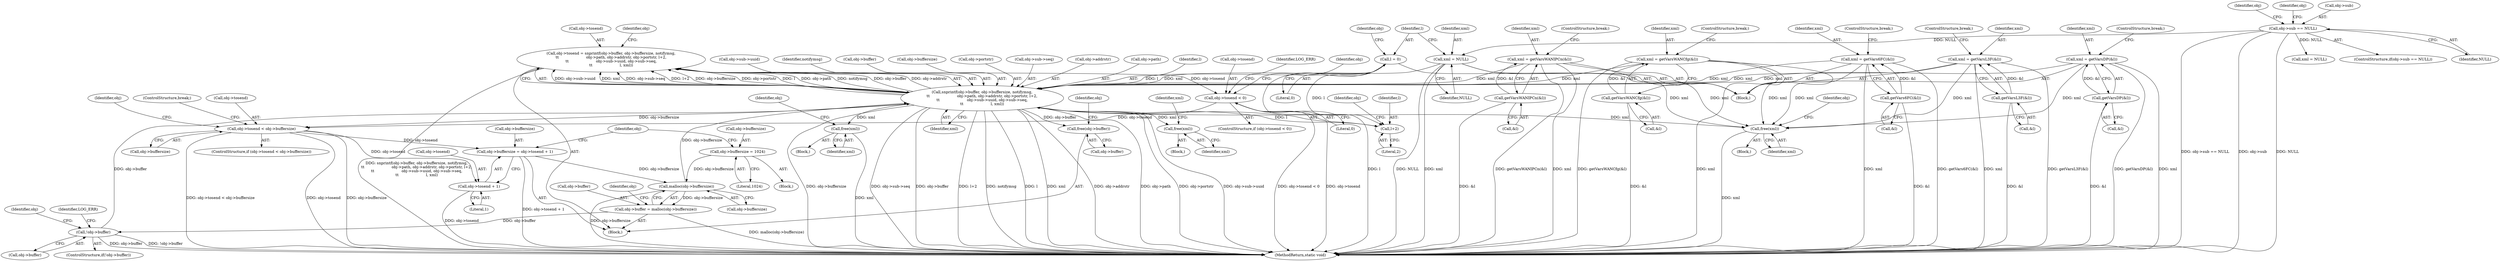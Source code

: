 digraph "0_miniupnp_bec6ccec63cadc95655721bc0e1dd49dac759d94@API" {
"1000209" [label="(Call,obj->tosend = snprintf(obj->buffer, obj->buffersize, notifymsg,\n\t\t                       obj->path, obj->addrstr, obj->portstr, l+2,\n\t\t                       obj->sub->uuid, obj->sub->seq,\n\t\t                       l, xml))"];
"1000213" [label="(Call,snprintf(obj->buffer, obj->buffersize, notifymsg,\n\t\t                       obj->path, obj->addrstr, obj->portstr, l+2,\n\t\t                       obj->sub->uuid, obj->sub->seq,\n\t\t                       l, xml))"];
"1000189" [label="(Call,!obj->buffer)"];
"1000180" [label="(Call,obj->buffer = malloc(obj->buffersize))"];
"1000184" [label="(Call,malloc(obj->buffersize))"];
"1000282" [label="(Call,obj->buffersize = obj->tosend + 1)"];
"1000269" [label="(Call,obj->tosend < obj->buffersize)"];
"1000246" [label="(Call,obj->tosend < 0)"];
"1000209" [label="(Call,obj->tosend = snprintf(obj->buffer, obj->buffersize, notifymsg,\n\t\t                       obj->path, obj->addrstr, obj->portstr, l+2,\n\t\t                       obj->sub->uuid, obj->sub->seq,\n\t\t                       l, xml))"];
"1000173" [label="(Call,obj->buffersize = 1024)"];
"1000170" [label="(Call,l = 0)"];
"1000167" [label="(Call,xml = NULL)"];
"1000112" [label="(Call,obj->sub == NULL)"];
"1000139" [label="(Call,xml = getVarsWANIPCn(&l))"];
"1000141" [label="(Call,getVarsWANIPCn(&l))"];
"1000132" [label="(Call,xml = getVarsWANCfg(&l))"];
"1000134" [label="(Call,getVarsWANCfg(&l))"];
"1000153" [label="(Call,xml = getVars6FC(&l))"];
"1000155" [label="(Call,getVars6FC(&l))"];
"1000146" [label="(Call,xml = getVarsL3F(&l))"];
"1000148" [label="(Call,getVarsL3F(&l))"];
"1000160" [label="(Call,xml = getVarsDP(&l))"];
"1000162" [label="(Call,getVarsDP(&l))"];
"1000201" [label="(Call,free(xml))"];
"1000230" [label="(Call,l+2)"];
"1000259" [label="(Call,free(xml))"];
"1000278" [label="(Call,free(obj->buffer))"];
"1000294" [label="(Call,free(xml))"];
"1000286" [label="(Call,obj->tosend + 1)"];
"1000175" [label="(Identifier,obj)"];
"1000180" [label="(Call,obj->buffer = malloc(obj->buffersize))"];
"1000141" [label="(Call,getVarsWANIPCn(&l))"];
"1000161" [label="(Identifier,xml)"];
"1000295" [label="(Identifier,xml)"];
"1000169" [label="(Identifier,NULL)"];
"1000191" [label="(Identifier,obj)"];
"1000210" [label="(Call,obj->tosend)"];
"1000133" [label="(Identifier,xml)"];
"1000233" [label="(Call,obj->sub->uuid)"];
"1000247" [label="(Call,obj->tosend)"];
"1000177" [label="(Literal,1024)"];
"1000246" [label="(Call,obj->tosend < 0)"];
"1000140" [label="(Identifier,xml)"];
"1000235" [label="(Identifier,obj)"];
"1000120" [label="(Identifier,obj)"];
"1000253" [label="(Identifier,LOG_ERR)"];
"1000134" [label="(Call,getVarsWANCfg(&l))"];
"1000190" [label="(Call,obj->buffer)"];
"1000213" [label="(Call,snprintf(obj->buffer, obj->buffersize, notifymsg,\n\t\t                       obj->path, obj->addrstr, obj->portstr, l+2,\n\t\t                       obj->sub->uuid, obj->sub->seq,\n\t\t                       l, xml))"];
"1000112" [label="(Call,obj->sub == NULL)"];
"1000107" [label="(Block,)"];
"1000273" [label="(Call,obj->buffersize)"];
"1000209" [label="(Call,obj->tosend = snprintf(obj->buffer, obj->buffersize, notifymsg,\n\t\t                       obj->path, obj->addrstr, obj->portstr, l+2,\n\t\t                       obj->sub->uuid, obj->sub->seq,\n\t\t                       l, xml))"];
"1000220" [label="(Identifier,notifymsg)"];
"1000269" [label="(Call,obj->tosend < obj->buffersize)"];
"1000277" [label="(ControlStructure,break;)"];
"1000279" [label="(Call,obj->buffer)"];
"1000127" [label="(Identifier,obj)"];
"1000294" [label="(Call,free(xml))"];
"1000214" [label="(Call,obj->buffer)"];
"1000151" [label="(ControlStructure,break;)"];
"1000296" [label="(Call,xml = NULL)"];
"1000155" [label="(Call,getVars6FC(&l))"];
"1000162" [label="(Call,getVarsDP(&l))"];
"1000217" [label="(Call,obj->buffersize)"];
"1000181" [label="(Call,obj->buffer)"];
"1000270" [label="(Call,obj->tosend)"];
"1000280" [label="(Identifier,obj)"];
"1000258" [label="(Block,)"];
"1000111" [label="(ControlStructure,if(obj->sub == NULL))"];
"1000135" [label="(Call,&l)"];
"1000165" [label="(ControlStructure,break;)"];
"1000284" [label="(Identifier,obj)"];
"1000156" [label="(Call,&l)"];
"1000304" [label="(MethodReturn,static void)"];
"1000167" [label="(Call,xml = NULL)"];
"1000250" [label="(Literal,0)"];
"1000232" [label="(Literal,2)"];
"1000283" [label="(Call,obj->buffersize)"];
"1000168" [label="(Identifier,xml)"];
"1000148" [label="(Call,getVarsL3F(&l))"];
"1000227" [label="(Call,obj->portstr)"];
"1000172" [label="(Literal,0)"];
"1000154" [label="(Identifier,xml)"];
"1000230" [label="(Call,l+2)"];
"1000142" [label="(Call,&l)"];
"1000116" [label="(Identifier,NULL)"];
"1000263" [label="(Identifier,obj)"];
"1000231" [label="(Identifier,l)"];
"1000244" [label="(Identifier,xml)"];
"1000144" [label="(ControlStructure,break;)"];
"1000282" [label="(Call,obj->buffersize = obj->tosend + 1)"];
"1000130" [label="(Block,)"];
"1000248" [label="(Identifier,obj)"];
"1000260" [label="(Identifier,xml)"];
"1000271" [label="(Identifier,obj)"];
"1000245" [label="(ControlStructure,if (obj->tosend < 0))"];
"1000287" [label="(Call,obj->tosend)"];
"1000185" [label="(Call,obj->buffersize)"];
"1000182" [label="(Identifier,obj)"];
"1000189" [label="(Call,!obj->buffer)"];
"1000173" [label="(Call,obj->buffersize = 1024)"];
"1000147" [label="(Identifier,xml)"];
"1000195" [label="(Identifier,LOG_ERR)"];
"1000238" [label="(Call,obj->sub->seq)"];
"1000113" [label="(Call,obj->sub)"];
"1000158" [label="(ControlStructure,break;)"];
"1000293" [label="(Block,)"];
"1000202" [label="(Identifier,xml)"];
"1000224" [label="(Call,obj->addrstr)"];
"1000201" [label="(Call,free(xml))"];
"1000211" [label="(Identifier,obj)"];
"1000132" [label="(Call,xml = getVarsWANCfg(&l))"];
"1000205" [label="(Identifier,obj)"];
"1000184" [label="(Call,malloc(obj->buffersize))"];
"1000160" [label="(Call,xml = getVarsDP(&l))"];
"1000139" [label="(Call,xml = getVarsWANIPCn(&l))"];
"1000153" [label="(Call,xml = getVars6FC(&l))"];
"1000278" [label="(Call,free(obj->buffer))"];
"1000221" [label="(Call,obj->path)"];
"1000174" [label="(Call,obj->buffersize)"];
"1000243" [label="(Identifier,l)"];
"1000171" [label="(Identifier,l)"];
"1000137" [label="(ControlStructure,break;)"];
"1000200" [label="(Block,)"];
"1000179" [label="(Block,)"];
"1000297" [label="(Identifier,xml)"];
"1000170" [label="(Call,l = 0)"];
"1000149" [label="(Call,&l)"];
"1000286" [label="(Call,obj->tosend + 1)"];
"1000290" [label="(Literal,1)"];
"1000259" [label="(Call,free(xml))"];
"1000146" [label="(Call,xml = getVarsL3F(&l))"];
"1000188" [label="(ControlStructure,if(!obj->buffer))"];
"1000268" [label="(ControlStructure,if (obj->tosend < obj->buffersize))"];
"1000163" [label="(Call,&l)"];
"1000209" -> "1000179"  [label="AST: "];
"1000209" -> "1000213"  [label="CFG: "];
"1000210" -> "1000209"  [label="AST: "];
"1000213" -> "1000209"  [label="AST: "];
"1000248" -> "1000209"  [label="CFG: "];
"1000209" -> "1000304"  [label="DDG: snprintf(obj->buffer, obj->buffersize, notifymsg,\n\t\t                       obj->path, obj->addrstr, obj->portstr, l+2,\n\t\t                       obj->sub->uuid, obj->sub->seq,\n\t\t                       l, xml)"];
"1000213" -> "1000209"  [label="DDG: obj->sub->uuid"];
"1000213" -> "1000209"  [label="DDG: xml"];
"1000213" -> "1000209"  [label="DDG: obj->sub->seq"];
"1000213" -> "1000209"  [label="DDG: l+2"];
"1000213" -> "1000209"  [label="DDG: obj->buffersize"];
"1000213" -> "1000209"  [label="DDG: obj->portstr"];
"1000213" -> "1000209"  [label="DDG: l"];
"1000213" -> "1000209"  [label="DDG: obj->path"];
"1000213" -> "1000209"  [label="DDG: notifymsg"];
"1000213" -> "1000209"  [label="DDG: obj->buffer"];
"1000213" -> "1000209"  [label="DDG: obj->addrstr"];
"1000209" -> "1000246"  [label="DDG: obj->tosend"];
"1000213" -> "1000244"  [label="CFG: "];
"1000214" -> "1000213"  [label="AST: "];
"1000217" -> "1000213"  [label="AST: "];
"1000220" -> "1000213"  [label="AST: "];
"1000221" -> "1000213"  [label="AST: "];
"1000224" -> "1000213"  [label="AST: "];
"1000227" -> "1000213"  [label="AST: "];
"1000230" -> "1000213"  [label="AST: "];
"1000233" -> "1000213"  [label="AST: "];
"1000238" -> "1000213"  [label="AST: "];
"1000243" -> "1000213"  [label="AST: "];
"1000244" -> "1000213"  [label="AST: "];
"1000213" -> "1000304"  [label="DDG: obj->path"];
"1000213" -> "1000304"  [label="DDG: obj->portstr"];
"1000213" -> "1000304"  [label="DDG: obj->sub->uuid"];
"1000213" -> "1000304"  [label="DDG: obj->buffersize"];
"1000213" -> "1000304"  [label="DDG: obj->sub->seq"];
"1000213" -> "1000304"  [label="DDG: obj->buffer"];
"1000213" -> "1000304"  [label="DDG: l+2"];
"1000213" -> "1000304"  [label="DDG: notifymsg"];
"1000213" -> "1000304"  [label="DDG: xml"];
"1000213" -> "1000304"  [label="DDG: l"];
"1000213" -> "1000304"  [label="DDG: obj->addrstr"];
"1000213" -> "1000201"  [label="DDG: xml"];
"1000189" -> "1000213"  [label="DDG: obj->buffer"];
"1000184" -> "1000213"  [label="DDG: obj->buffersize"];
"1000170" -> "1000213"  [label="DDG: l"];
"1000213" -> "1000230"  [label="DDG: l"];
"1000167" -> "1000213"  [label="DDG: xml"];
"1000139" -> "1000213"  [label="DDG: xml"];
"1000132" -> "1000213"  [label="DDG: xml"];
"1000153" -> "1000213"  [label="DDG: xml"];
"1000146" -> "1000213"  [label="DDG: xml"];
"1000160" -> "1000213"  [label="DDG: xml"];
"1000213" -> "1000259"  [label="DDG: xml"];
"1000213" -> "1000269"  [label="DDG: obj->buffersize"];
"1000213" -> "1000278"  [label="DDG: obj->buffer"];
"1000213" -> "1000294"  [label="DDG: xml"];
"1000189" -> "1000188"  [label="AST: "];
"1000189" -> "1000190"  [label="CFG: "];
"1000190" -> "1000189"  [label="AST: "];
"1000195" -> "1000189"  [label="CFG: "];
"1000211" -> "1000189"  [label="CFG: "];
"1000189" -> "1000304"  [label="DDG: obj->buffer"];
"1000189" -> "1000304"  [label="DDG: !obj->buffer"];
"1000180" -> "1000189"  [label="DDG: obj->buffer"];
"1000180" -> "1000179"  [label="AST: "];
"1000180" -> "1000184"  [label="CFG: "];
"1000181" -> "1000180"  [label="AST: "];
"1000184" -> "1000180"  [label="AST: "];
"1000191" -> "1000180"  [label="CFG: "];
"1000180" -> "1000304"  [label="DDG: malloc(obj->buffersize)"];
"1000184" -> "1000180"  [label="DDG: obj->buffersize"];
"1000184" -> "1000185"  [label="CFG: "];
"1000185" -> "1000184"  [label="AST: "];
"1000184" -> "1000304"  [label="DDG: obj->buffersize"];
"1000282" -> "1000184"  [label="DDG: obj->buffersize"];
"1000173" -> "1000184"  [label="DDG: obj->buffersize"];
"1000282" -> "1000179"  [label="AST: "];
"1000282" -> "1000286"  [label="CFG: "];
"1000283" -> "1000282"  [label="AST: "];
"1000286" -> "1000282"  [label="AST: "];
"1000182" -> "1000282"  [label="CFG: "];
"1000282" -> "1000304"  [label="DDG: obj->tosend + 1"];
"1000269" -> "1000282"  [label="DDG: obj->tosend"];
"1000269" -> "1000268"  [label="AST: "];
"1000269" -> "1000273"  [label="CFG: "];
"1000270" -> "1000269"  [label="AST: "];
"1000273" -> "1000269"  [label="AST: "];
"1000277" -> "1000269"  [label="CFG: "];
"1000280" -> "1000269"  [label="CFG: "];
"1000269" -> "1000304"  [label="DDG: obj->buffersize"];
"1000269" -> "1000304"  [label="DDG: obj->tosend < obj->buffersize"];
"1000269" -> "1000304"  [label="DDG: obj->tosend"];
"1000246" -> "1000269"  [label="DDG: obj->tosend"];
"1000269" -> "1000286"  [label="DDG: obj->tosend"];
"1000246" -> "1000245"  [label="AST: "];
"1000246" -> "1000250"  [label="CFG: "];
"1000247" -> "1000246"  [label="AST: "];
"1000250" -> "1000246"  [label="AST: "];
"1000253" -> "1000246"  [label="CFG: "];
"1000271" -> "1000246"  [label="CFG: "];
"1000246" -> "1000304"  [label="DDG: obj->tosend < 0"];
"1000246" -> "1000304"  [label="DDG: obj->tosend"];
"1000173" -> "1000107"  [label="AST: "];
"1000173" -> "1000177"  [label="CFG: "];
"1000174" -> "1000173"  [label="AST: "];
"1000177" -> "1000173"  [label="AST: "];
"1000182" -> "1000173"  [label="CFG: "];
"1000170" -> "1000130"  [label="AST: "];
"1000170" -> "1000172"  [label="CFG: "];
"1000171" -> "1000170"  [label="AST: "];
"1000172" -> "1000170"  [label="AST: "];
"1000175" -> "1000170"  [label="CFG: "];
"1000170" -> "1000304"  [label="DDG: l"];
"1000170" -> "1000230"  [label="DDG: l"];
"1000167" -> "1000130"  [label="AST: "];
"1000167" -> "1000169"  [label="CFG: "];
"1000168" -> "1000167"  [label="AST: "];
"1000169" -> "1000167"  [label="AST: "];
"1000171" -> "1000167"  [label="CFG: "];
"1000167" -> "1000304"  [label="DDG: xml"];
"1000167" -> "1000304"  [label="DDG: NULL"];
"1000112" -> "1000167"  [label="DDG: NULL"];
"1000167" -> "1000201"  [label="DDG: xml"];
"1000112" -> "1000111"  [label="AST: "];
"1000112" -> "1000116"  [label="CFG: "];
"1000113" -> "1000112"  [label="AST: "];
"1000116" -> "1000112"  [label="AST: "];
"1000120" -> "1000112"  [label="CFG: "];
"1000127" -> "1000112"  [label="CFG: "];
"1000112" -> "1000304"  [label="DDG: obj->sub == NULL"];
"1000112" -> "1000304"  [label="DDG: obj->sub"];
"1000112" -> "1000304"  [label="DDG: NULL"];
"1000112" -> "1000296"  [label="DDG: NULL"];
"1000139" -> "1000130"  [label="AST: "];
"1000139" -> "1000141"  [label="CFG: "];
"1000140" -> "1000139"  [label="AST: "];
"1000141" -> "1000139"  [label="AST: "];
"1000144" -> "1000139"  [label="CFG: "];
"1000139" -> "1000304"  [label="DDG: getVarsWANIPCn(&l)"];
"1000139" -> "1000304"  [label="DDG: xml"];
"1000141" -> "1000139"  [label="DDG: &l"];
"1000139" -> "1000201"  [label="DDG: xml"];
"1000141" -> "1000142"  [label="CFG: "];
"1000142" -> "1000141"  [label="AST: "];
"1000141" -> "1000304"  [label="DDG: &l"];
"1000132" -> "1000130"  [label="AST: "];
"1000132" -> "1000134"  [label="CFG: "];
"1000133" -> "1000132"  [label="AST: "];
"1000134" -> "1000132"  [label="AST: "];
"1000137" -> "1000132"  [label="CFG: "];
"1000132" -> "1000304"  [label="DDG: getVarsWANCfg(&l)"];
"1000132" -> "1000304"  [label="DDG: xml"];
"1000134" -> "1000132"  [label="DDG: &l"];
"1000132" -> "1000201"  [label="DDG: xml"];
"1000134" -> "1000135"  [label="CFG: "];
"1000135" -> "1000134"  [label="AST: "];
"1000134" -> "1000304"  [label="DDG: &l"];
"1000153" -> "1000130"  [label="AST: "];
"1000153" -> "1000155"  [label="CFG: "];
"1000154" -> "1000153"  [label="AST: "];
"1000155" -> "1000153"  [label="AST: "];
"1000158" -> "1000153"  [label="CFG: "];
"1000153" -> "1000304"  [label="DDG: getVars6FC(&l)"];
"1000153" -> "1000304"  [label="DDG: xml"];
"1000155" -> "1000153"  [label="DDG: &l"];
"1000153" -> "1000201"  [label="DDG: xml"];
"1000155" -> "1000156"  [label="CFG: "];
"1000156" -> "1000155"  [label="AST: "];
"1000155" -> "1000304"  [label="DDG: &l"];
"1000146" -> "1000130"  [label="AST: "];
"1000146" -> "1000148"  [label="CFG: "];
"1000147" -> "1000146"  [label="AST: "];
"1000148" -> "1000146"  [label="AST: "];
"1000151" -> "1000146"  [label="CFG: "];
"1000146" -> "1000304"  [label="DDG: getVarsL3F(&l)"];
"1000146" -> "1000304"  [label="DDG: xml"];
"1000148" -> "1000146"  [label="DDG: &l"];
"1000146" -> "1000201"  [label="DDG: xml"];
"1000148" -> "1000149"  [label="CFG: "];
"1000149" -> "1000148"  [label="AST: "];
"1000148" -> "1000304"  [label="DDG: &l"];
"1000160" -> "1000130"  [label="AST: "];
"1000160" -> "1000162"  [label="CFG: "];
"1000161" -> "1000160"  [label="AST: "];
"1000162" -> "1000160"  [label="AST: "];
"1000165" -> "1000160"  [label="CFG: "];
"1000160" -> "1000304"  [label="DDG: getVarsDP(&l)"];
"1000160" -> "1000304"  [label="DDG: xml"];
"1000162" -> "1000160"  [label="DDG: &l"];
"1000160" -> "1000201"  [label="DDG: xml"];
"1000162" -> "1000163"  [label="CFG: "];
"1000163" -> "1000162"  [label="AST: "];
"1000162" -> "1000304"  [label="DDG: &l"];
"1000201" -> "1000200"  [label="AST: "];
"1000201" -> "1000202"  [label="CFG: "];
"1000202" -> "1000201"  [label="AST: "];
"1000205" -> "1000201"  [label="CFG: "];
"1000201" -> "1000304"  [label="DDG: xml"];
"1000230" -> "1000232"  [label="CFG: "];
"1000231" -> "1000230"  [label="AST: "];
"1000232" -> "1000230"  [label="AST: "];
"1000235" -> "1000230"  [label="CFG: "];
"1000259" -> "1000258"  [label="AST: "];
"1000259" -> "1000260"  [label="CFG: "];
"1000260" -> "1000259"  [label="AST: "];
"1000263" -> "1000259"  [label="CFG: "];
"1000259" -> "1000304"  [label="DDG: xml"];
"1000278" -> "1000179"  [label="AST: "];
"1000278" -> "1000279"  [label="CFG: "];
"1000279" -> "1000278"  [label="AST: "];
"1000284" -> "1000278"  [label="CFG: "];
"1000294" -> "1000293"  [label="AST: "];
"1000294" -> "1000295"  [label="CFG: "];
"1000295" -> "1000294"  [label="AST: "];
"1000297" -> "1000294"  [label="CFG: "];
"1000286" -> "1000290"  [label="CFG: "];
"1000287" -> "1000286"  [label="AST: "];
"1000290" -> "1000286"  [label="AST: "];
"1000286" -> "1000304"  [label="DDG: obj->tosend"];
}
